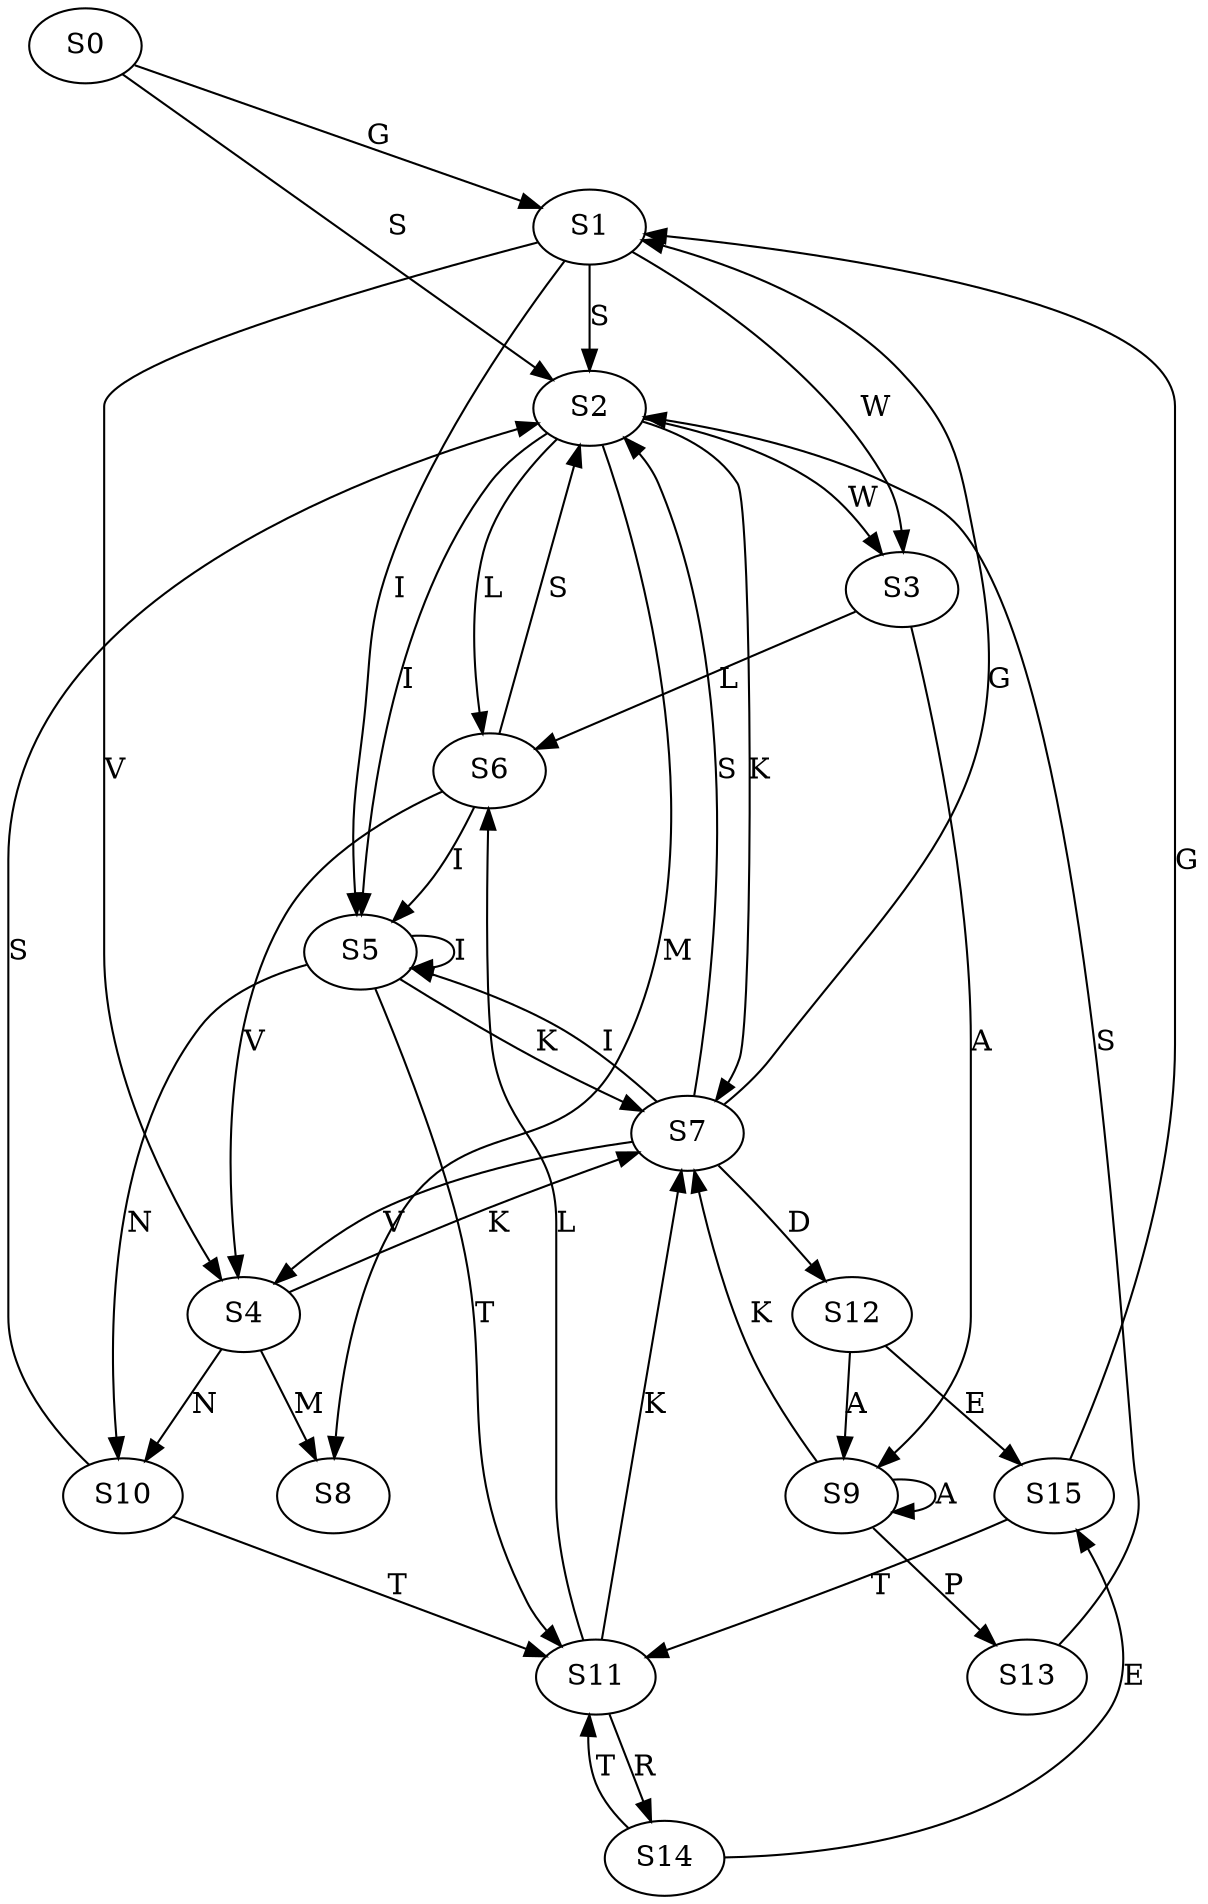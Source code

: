 strict digraph  {
	S0 -> S1 [ label = G ];
	S0 -> S2 [ label = S ];
	S1 -> S3 [ label = W ];
	S1 -> S4 [ label = V ];
	S1 -> S2 [ label = S ];
	S1 -> S5 [ label = I ];
	S2 -> S6 [ label = L ];
	S2 -> S7 [ label = K ];
	S2 -> S8 [ label = M ];
	S2 -> S3 [ label = W ];
	S2 -> S5 [ label = I ];
	S3 -> S9 [ label = A ];
	S3 -> S6 [ label = L ];
	S4 -> S8 [ label = M ];
	S4 -> S10 [ label = N ];
	S4 -> S7 [ label = K ];
	S5 -> S10 [ label = N ];
	S5 -> S7 [ label = K ];
	S5 -> S11 [ label = T ];
	S5 -> S5 [ label = I ];
	S6 -> S4 [ label = V ];
	S6 -> S2 [ label = S ];
	S6 -> S5 [ label = I ];
	S7 -> S12 [ label = D ];
	S7 -> S4 [ label = V ];
	S7 -> S1 [ label = G ];
	S7 -> S5 [ label = I ];
	S7 -> S2 [ label = S ];
	S9 -> S13 [ label = P ];
	S9 -> S7 [ label = K ];
	S9 -> S9 [ label = A ];
	S10 -> S11 [ label = T ];
	S10 -> S2 [ label = S ];
	S11 -> S7 [ label = K ];
	S11 -> S6 [ label = L ];
	S11 -> S14 [ label = R ];
	S12 -> S9 [ label = A ];
	S12 -> S15 [ label = E ];
	S13 -> S2 [ label = S ];
	S14 -> S11 [ label = T ];
	S14 -> S15 [ label = E ];
	S15 -> S1 [ label = G ];
	S15 -> S11 [ label = T ];
}
